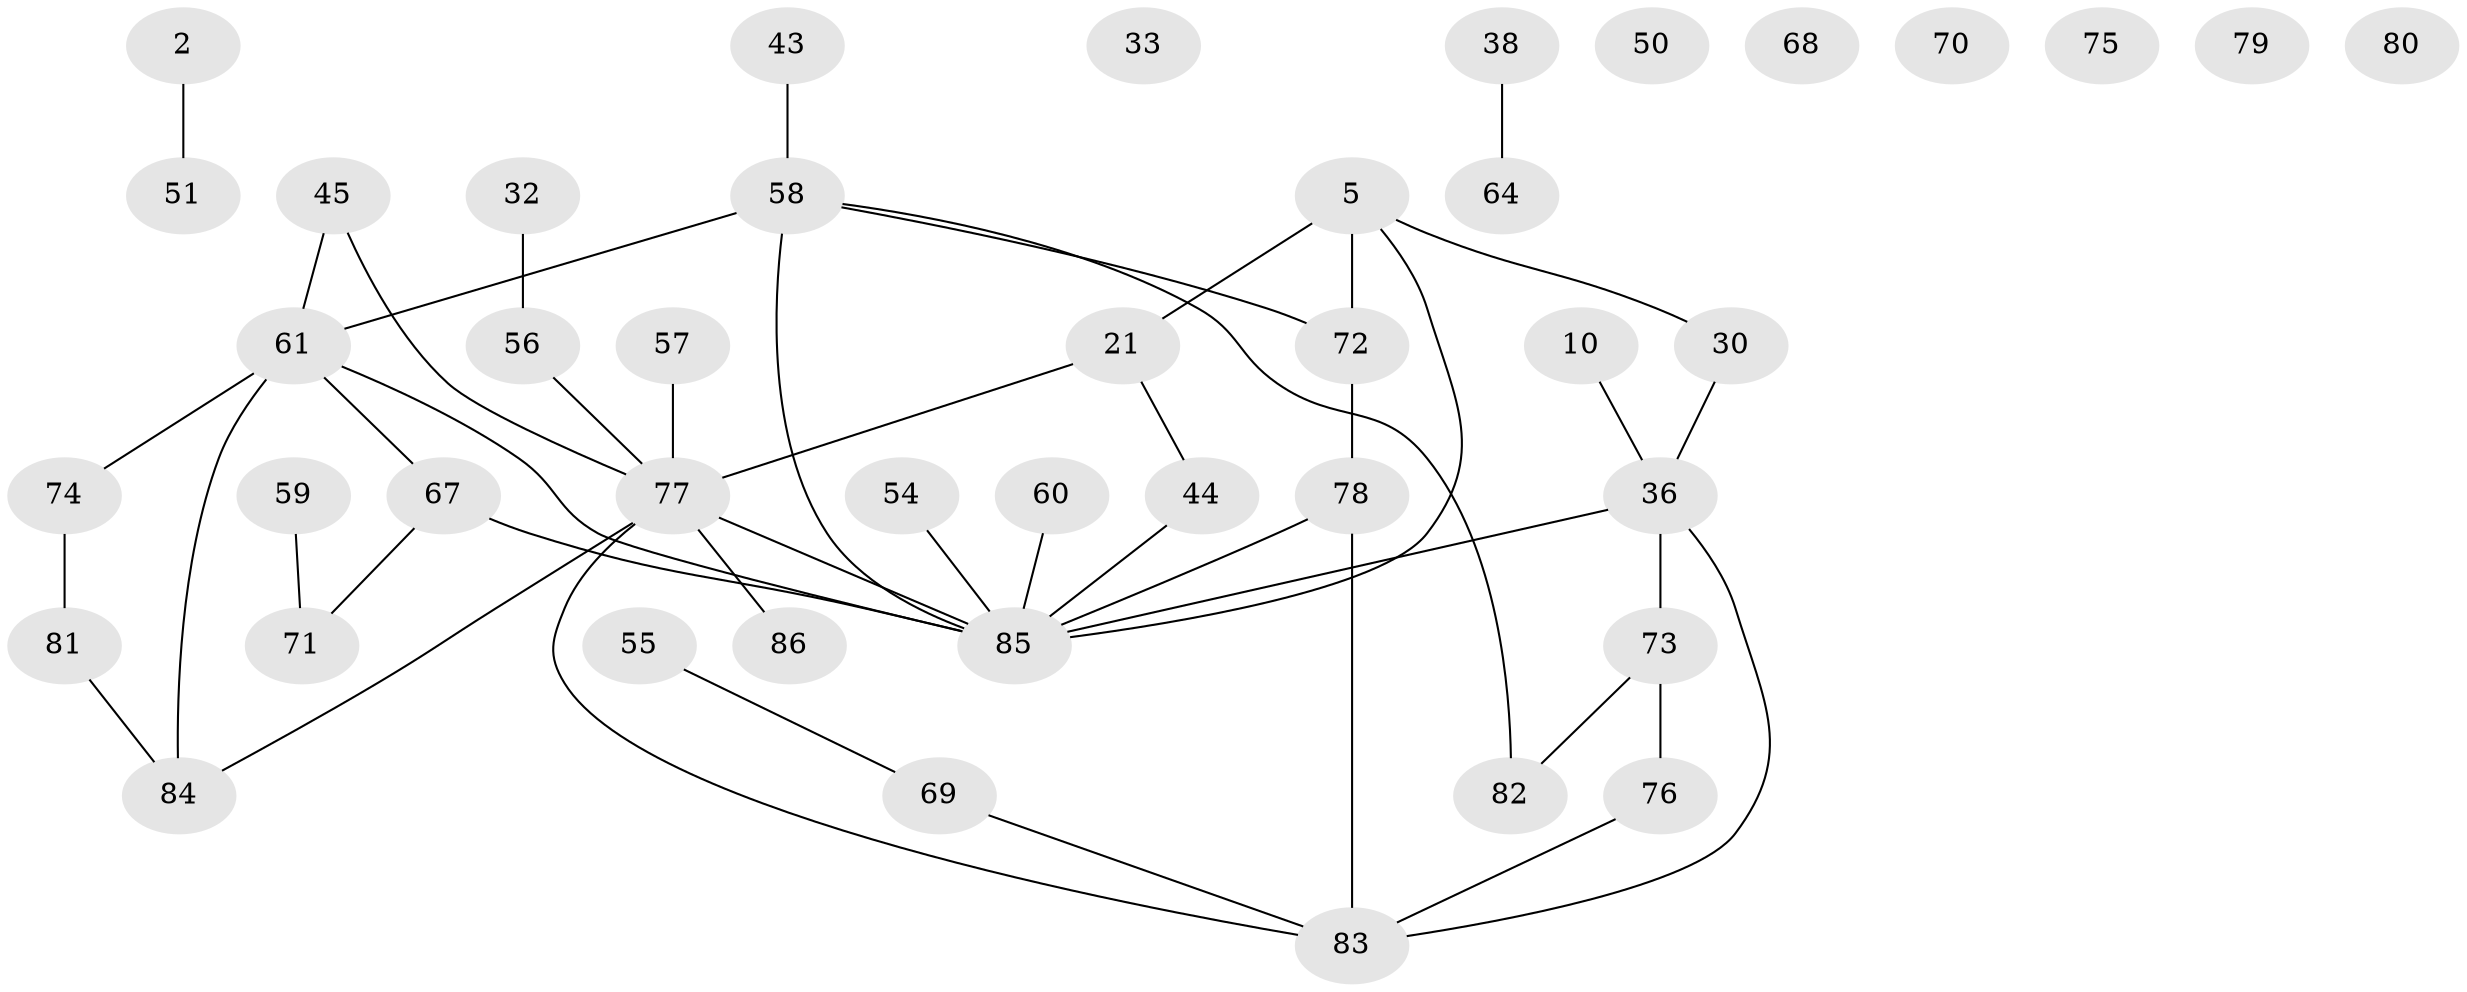 // original degree distribution, {3: 0.27906976744186046, 1: 0.20930232558139536, 4: 0.08139534883720931, 2: 0.26744186046511625, 5: 0.046511627906976744, 8: 0.011627906976744186, 0: 0.08139534883720931, 6: 0.023255813953488372}
// Generated by graph-tools (version 1.1) at 2025/39/03/09/25 04:39:04]
// undirected, 43 vertices, 47 edges
graph export_dot {
graph [start="1"]
  node [color=gray90,style=filled];
  2;
  5 [super="+3"];
  10;
  21 [super="+4"];
  30 [super="+14+12"];
  32;
  33;
  36 [super="+8"];
  38;
  43;
  44;
  45;
  50;
  51;
  54;
  55;
  56;
  57;
  58 [super="+47+17"];
  59;
  60;
  61 [super="+23+49"];
  64;
  67 [super="+31"];
  68;
  69;
  70;
  71;
  72;
  73;
  74;
  75;
  76;
  77 [super="+15+6+26+37+41+39+27"];
  78 [super="+63"];
  79;
  80;
  81;
  82 [super="+25"];
  83 [super="+66"];
  84 [super="+13+29+46"];
  85 [super="+7+62+53+65"];
  86 [super="+11+24"];
  2 -- 51;
  5 -- 21 [weight=2];
  5 -- 30;
  5 -- 72;
  5 -- 85;
  10 -- 36;
  21 -- 44;
  21 -- 77;
  30 -- 36;
  32 -- 56;
  36 -- 73;
  36 -- 83;
  36 -- 85 [weight=4];
  38 -- 64;
  43 -- 58;
  44 -- 85;
  45 -- 77;
  45 -- 61;
  54 -- 85;
  55 -- 69;
  56 -- 77;
  57 -- 77;
  58 -- 72;
  58 -- 61 [weight=2];
  58 -- 82;
  58 -- 85 [weight=2];
  59 -- 71;
  60 -- 85;
  61 -- 67;
  61 -- 84 [weight=2];
  61 -- 74;
  61 -- 85;
  67 -- 71;
  67 -- 85;
  69 -- 83;
  72 -- 78;
  73 -- 76;
  73 -- 82;
  74 -- 81;
  76 -- 83;
  77 -- 85 [weight=3];
  77 -- 86 [weight=3];
  77 -- 84 [weight=2];
  77 -- 83;
  78 -- 85;
  78 -- 83;
  81 -- 84;
}
